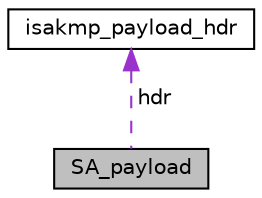 digraph "SA_payload"
{
 // LATEX_PDF_SIZE
  edge [fontname="Helvetica",fontsize="10",labelfontname="Helvetica",labelfontsize="10"];
  node [fontname="Helvetica",fontsize="10",shape=record];
  Node1 [label="SA_payload",height=0.2,width=0.4,color="black", fillcolor="grey75", style="filled", fontcolor="black",tooltip=" "];
  Node2 -> Node1 [dir="back",color="darkorchid3",fontsize="10",style="dashed",label=" hdr" ];
  Node2 [label="isakmp_payload_hdr",height=0.2,width=0.4,color="black", fillcolor="white", style="filled",URL="$structisakmp__payload__hdr.html",tooltip=" "];
}
